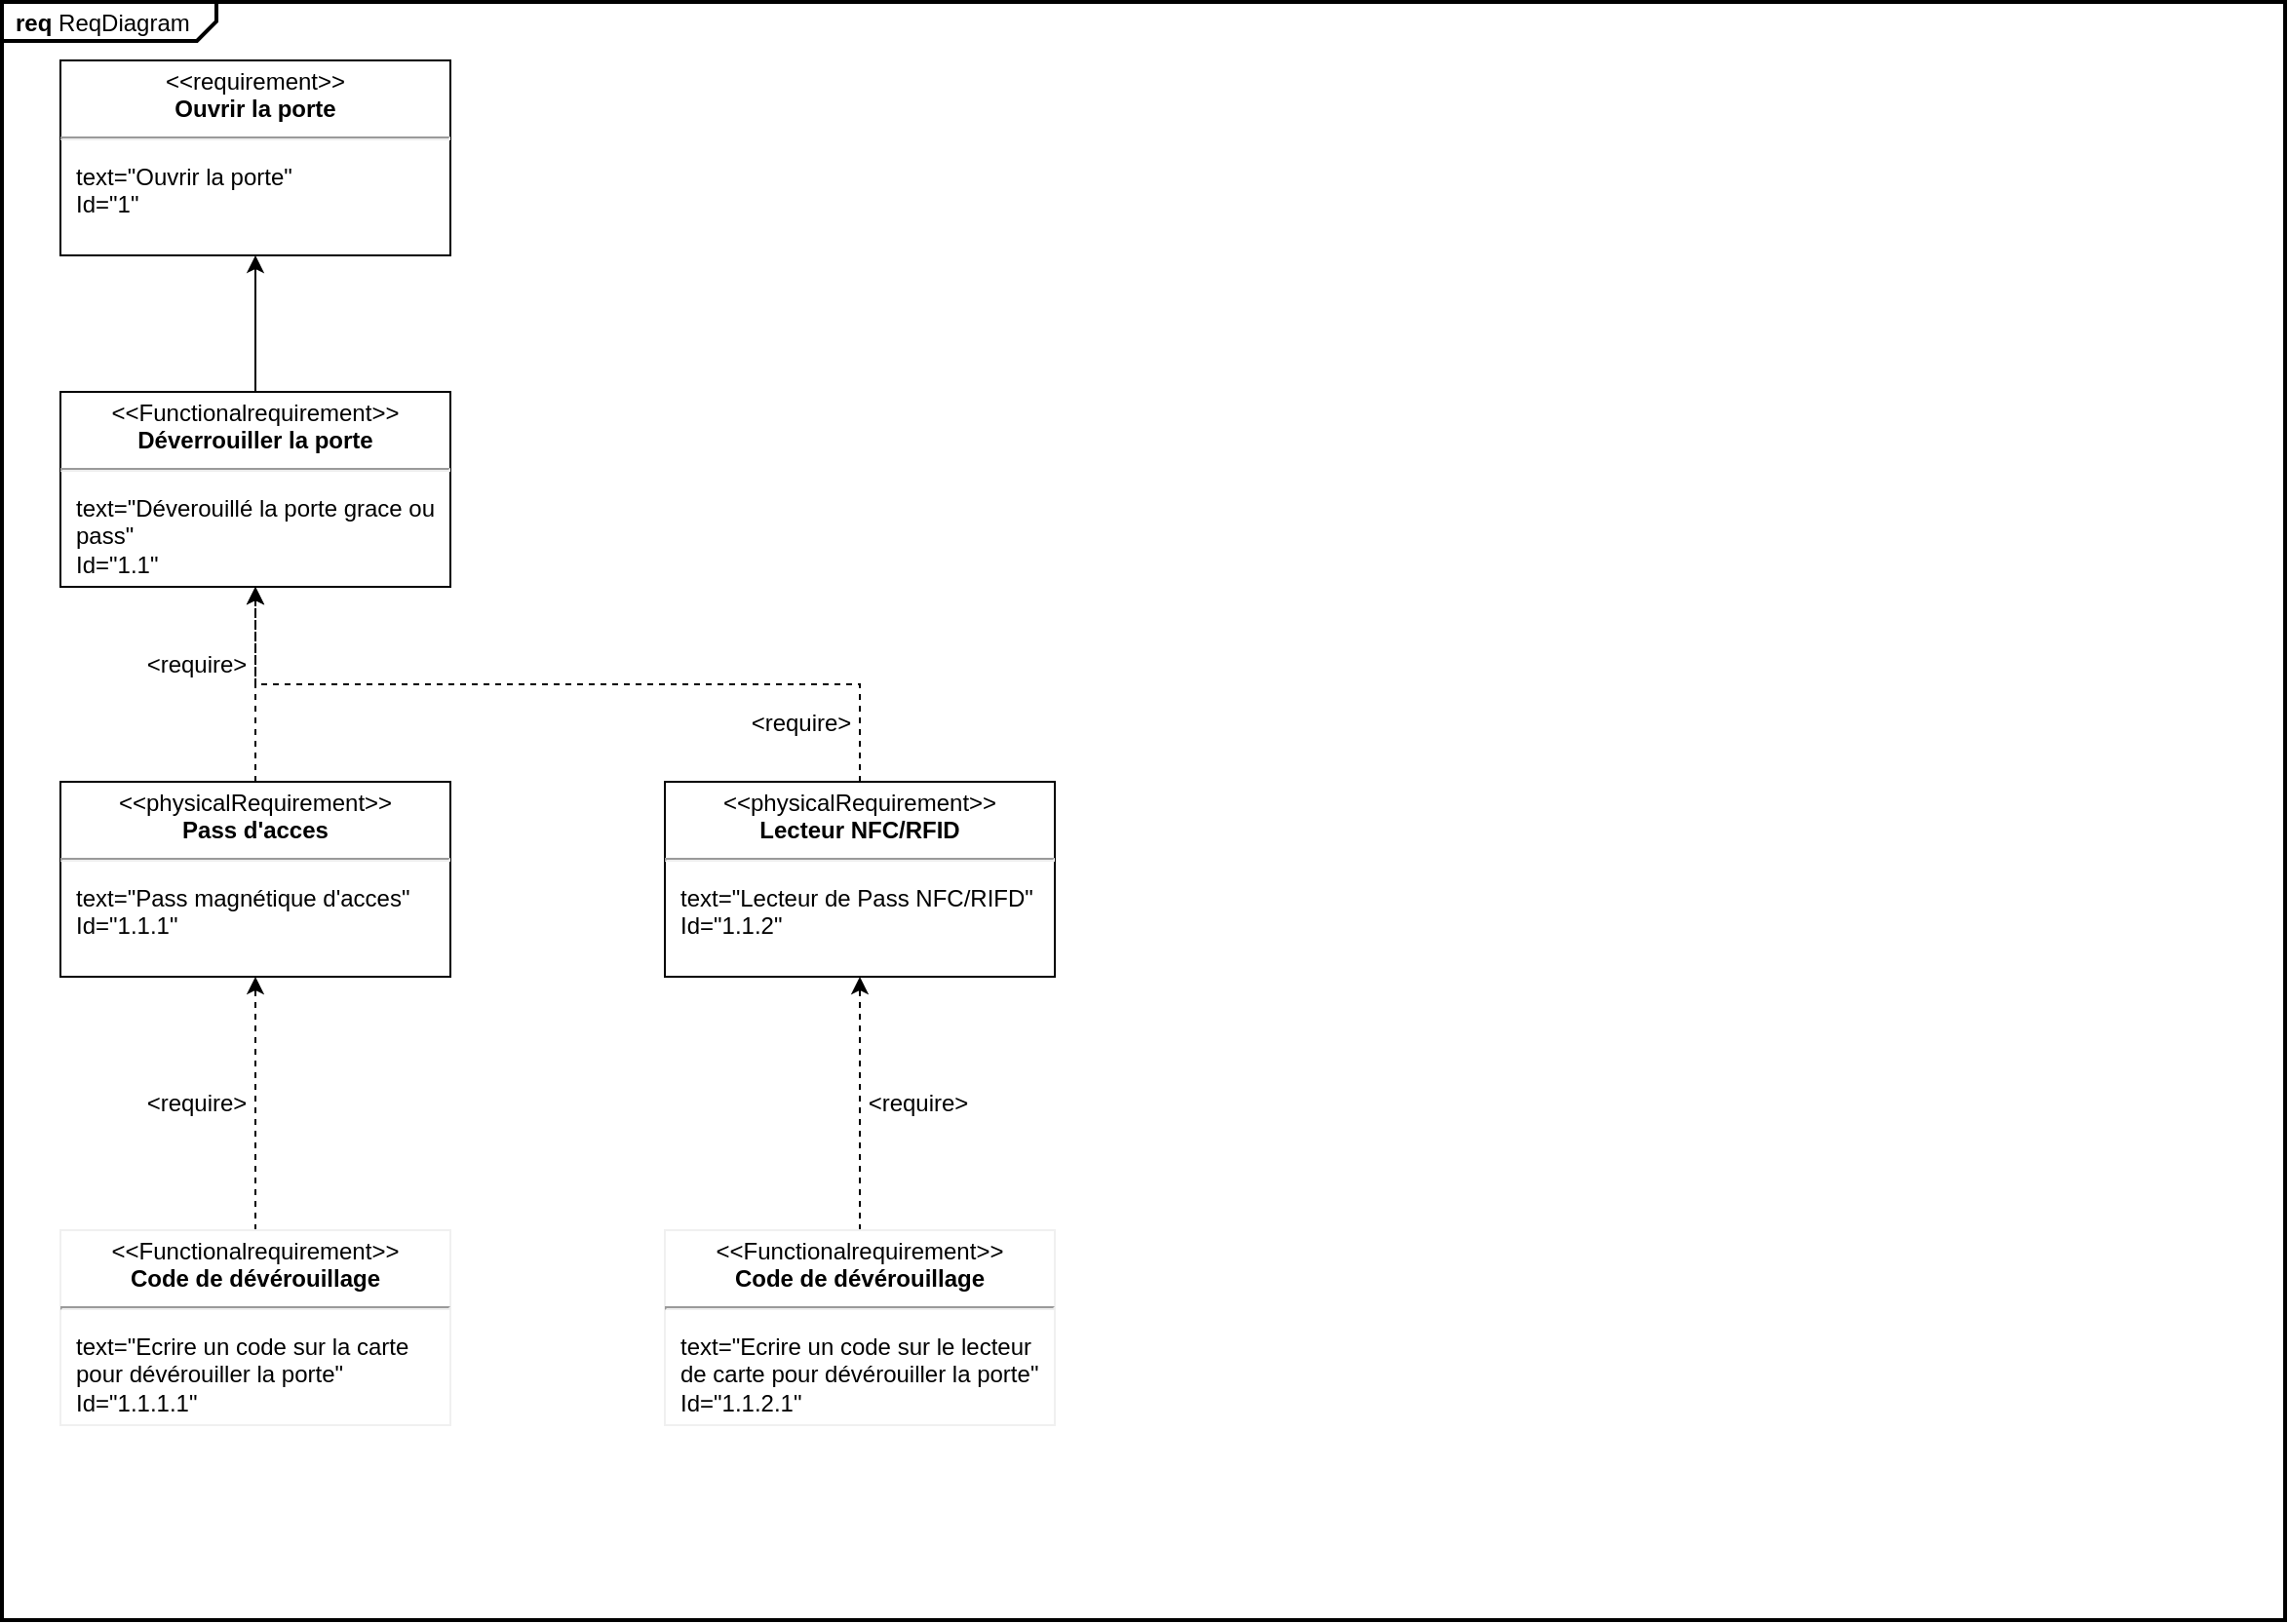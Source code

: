 <mxfile version="14.5.1" type="device"><diagram id="LOTThDYvyhtUU28liVHL" name="Page-1"><mxGraphModel dx="2167" dy="832" grid="1" gridSize="10" guides="1" tooltips="1" connect="1" arrows="1" fold="1" page="1" pageScale="1" pageWidth="827" pageHeight="1169" math="0" shadow="0"><root><mxCell id="0"/><mxCell id="1" parent="0"/><object label="&lt;p style=&quot;margin:0px;margin-top:4px;margin-left:7px;text-align:left;&quot;&gt;&lt;b&gt;req&lt;/b&gt;  ReqDiagram&lt;/p&gt;" id="0NRjuYLoGXu7SXIzLlmj-1"><mxCell style="html=1;shape=mxgraph.sysml.package;overflow=fill;labelX=110;strokeWidth=2;align=center;" vertex="1" parent="1"><mxGeometry y="10" width="1171" height="830" as="geometry"/></mxCell></object><mxCell id="0NRjuYLoGXu7SXIzLlmj-8" value="&lt;p style=&quot;margin: 0px ; margin-top: 4px ; text-align: center&quot;&gt;&amp;lt;&amp;lt;requirement&amp;gt;&amp;gt;&lt;br&gt;&lt;b&gt;Ouvrir la porte&lt;/b&gt;&lt;/p&gt;&lt;hr&gt;&lt;p&gt;&lt;/p&gt;&lt;p style=&quot;margin: 0px ; margin-left: 8px ; text-align: left&quot;&gt;text=&quot;Ouvrir la porte&quot;&lt;br&gt;Id=&quot;1&quot;&lt;/p&gt;" style="shape=rect;overflow=fill;html=1;whiteSpace=wrap;align=center;" vertex="1" parent="1"><mxGeometry x="30" y="40" width="200" height="100" as="geometry"/></mxCell><mxCell id="0NRjuYLoGXu7SXIzLlmj-15" style="edgeStyle=orthogonalEdgeStyle;rounded=0;orthogonalLoop=1;jettySize=auto;html=1;exitX=0.75;exitY=1;exitDx=0;exitDy=0;entryX=0.5;entryY=0;entryDx=0;entryDy=0;strokeColor=none;dashed=1;" edge="1" parent="1" source="0NRjuYLoGXu7SXIzLlmj-9" target="0NRjuYLoGXu7SXIzLlmj-13"><mxGeometry relative="1" as="geometry"/></mxCell><mxCell id="0NRjuYLoGXu7SXIzLlmj-21" style="edgeStyle=orthogonalEdgeStyle;rounded=0;orthogonalLoop=1;jettySize=auto;html=1;exitX=0.5;exitY=0;exitDx=0;exitDy=0;entryX=0.5;entryY=1;entryDx=0;entryDy=0;" edge="1" parent="1" source="0NRjuYLoGXu7SXIzLlmj-9" target="0NRjuYLoGXu7SXIzLlmj-8"><mxGeometry relative="1" as="geometry"/></mxCell><mxCell id="0NRjuYLoGXu7SXIzLlmj-9" value="&lt;p style=&quot;margin: 0px ; margin-top: 4px ; text-align: center&quot;&gt;&amp;lt;&amp;lt;Functionalrequirement&amp;gt;&amp;gt;&lt;br&gt;&lt;b&gt;Déverrouiller la porte&lt;/b&gt;&lt;/p&gt;&lt;hr&gt;&lt;p&gt;&lt;/p&gt;&lt;p style=&quot;margin: 0px ; margin-left: 8px ; text-align: left&quot;&gt;text=&quot;Déverouillé la porte grace ou pass&quot;&lt;br&gt;Id=&quot;1.1&quot;&lt;/p&gt;" style="shape=rect;overflow=fill;html=1;whiteSpace=wrap;align=center;" vertex="1" parent="1"><mxGeometry x="30" y="210" width="200" height="100" as="geometry"/></mxCell><mxCell id="0NRjuYLoGXu7SXIzLlmj-26" style="edgeStyle=orthogonalEdgeStyle;rounded=0;orthogonalLoop=1;jettySize=auto;html=1;exitX=0.5;exitY=0;exitDx=0;exitDy=0;entryX=0.5;entryY=1;entryDx=0;entryDy=0;dashed=1;" edge="1" parent="1" source="0NRjuYLoGXu7SXIzLlmj-12" target="0NRjuYLoGXu7SXIzLlmj-9"><mxGeometry relative="1" as="geometry"/></mxCell><mxCell id="0NRjuYLoGXu7SXIzLlmj-12" value="&lt;p style=&quot;margin: 0px ; margin-top: 4px ; text-align: center&quot;&gt;&amp;lt;&amp;lt;physicalRequirement&amp;gt;&amp;gt;&lt;br&gt;&lt;b&gt;Pass d'acces&lt;/b&gt;&lt;/p&gt;&lt;hr&gt;&lt;p&gt;&lt;/p&gt;&lt;p style=&quot;margin: 0px ; margin-left: 8px ; text-align: left&quot;&gt;text=&quot;Pass magnétique d'acces&quot;&lt;br&gt;Id=&quot;1.1.1&quot;&lt;/p&gt;" style="shape=rect;overflow=fill;html=1;whiteSpace=wrap;align=center;" vertex="1" parent="1"><mxGeometry x="30" y="410" width="200" height="100" as="geometry"/></mxCell><mxCell id="0NRjuYLoGXu7SXIzLlmj-31" style="edgeStyle=orthogonalEdgeStyle;rounded=0;orthogonalLoop=1;jettySize=auto;html=1;exitX=0.5;exitY=0;exitDx=0;exitDy=0;entryX=0.5;entryY=1;entryDx=0;entryDy=0;dashed=1;" edge="1" parent="1" source="0NRjuYLoGXu7SXIzLlmj-13" target="0NRjuYLoGXu7SXIzLlmj-9"><mxGeometry relative="1" as="geometry"/></mxCell><mxCell id="0NRjuYLoGXu7SXIzLlmj-13" value="&lt;p style=&quot;margin: 0px ; margin-top: 4px ; text-align: center&quot;&gt;&amp;lt;&amp;lt;physicalRequirement&amp;gt;&amp;gt;&lt;br&gt;&lt;b&gt;Lecteur NFC/RFID&lt;/b&gt;&lt;/p&gt;&lt;hr&gt;&lt;p&gt;&lt;/p&gt;&lt;p style=&quot;margin: 0px ; margin-left: 8px ; text-align: left&quot;&gt;text=&quot;Lecteur de Pass NFC/RIFD&quot;&lt;br&gt;Id=&quot;1.1.2&quot;&lt;/p&gt;" style="shape=rect;overflow=fill;html=1;whiteSpace=wrap;align=center;" vertex="1" parent="1"><mxGeometry x="340" y="410" width="200" height="100" as="geometry"/></mxCell><mxCell id="0NRjuYLoGXu7SXIzLlmj-17" value="&amp;lt;require&amp;gt;" style="text;html=1;strokeColor=none;fillColor=none;align=center;verticalAlign=middle;whiteSpace=wrap;rounded=0;" vertex="1" parent="1"><mxGeometry x="390" y="370" width="40" height="20" as="geometry"/></mxCell><mxCell id="0NRjuYLoGXu7SXIzLlmj-18" value="&amp;lt;require&amp;gt;" style="text;html=1;strokeColor=none;fillColor=none;align=center;verticalAlign=middle;whiteSpace=wrap;rounded=0;" vertex="1" parent="1"><mxGeometry x="80" y="340" width="40" height="20" as="geometry"/></mxCell><mxCell id="0NRjuYLoGXu7SXIzLlmj-22" style="edgeStyle=orthogonalEdgeStyle;rounded=0;orthogonalLoop=1;jettySize=auto;html=1;exitX=0.5;exitY=0;exitDx=0;exitDy=0;dashed=1;" edge="1" parent="1" source="0NRjuYLoGXu7SXIzLlmj-19" target="0NRjuYLoGXu7SXIzLlmj-12"><mxGeometry relative="1" as="geometry"/></mxCell><mxCell id="0NRjuYLoGXu7SXIzLlmj-19" value="&lt;p style=&quot;margin: 0px ; margin-top: 4px ; text-align: center&quot;&gt;&amp;lt;&amp;lt;Functionalrequirement&amp;gt;&amp;gt;&lt;br&gt;&lt;b&gt;Code de dévérouillage&lt;/b&gt;&lt;/p&gt;&lt;hr&gt;&lt;p&gt;&lt;/p&gt;&lt;p style=&quot;margin: 0px ; margin-left: 8px ; text-align: left&quot;&gt;text=&quot;Ecrire un code sur la carte pour dévérouiller la porte&quot;&lt;br&gt;Id=&quot;1.1.1.1&quot;&lt;/p&gt;" style="shape=rect;overflow=fill;html=1;whiteSpace=wrap;align=center;strokeColor=#f0f0f0;" vertex="1" parent="1"><mxGeometry x="30" y="640" width="200" height="100" as="geometry"/></mxCell><mxCell id="0NRjuYLoGXu7SXIzLlmj-25" style="edgeStyle=orthogonalEdgeStyle;rounded=0;orthogonalLoop=1;jettySize=auto;html=1;exitX=0.5;exitY=0;exitDx=0;exitDy=0;dashed=1;" edge="1" parent="1" source="0NRjuYLoGXu7SXIzLlmj-20" target="0NRjuYLoGXu7SXIzLlmj-13"><mxGeometry relative="1" as="geometry"/></mxCell><mxCell id="0NRjuYLoGXu7SXIzLlmj-20" value="&lt;p style=&quot;margin: 0px ; margin-top: 4px ; text-align: center&quot;&gt;&amp;lt;&amp;lt;Functionalrequirement&amp;gt;&amp;gt;&lt;br&gt;&lt;b&gt;Code de dévérouillage&lt;/b&gt;&lt;/p&gt;&lt;hr&gt;&lt;p&gt;&lt;/p&gt;&lt;p style=&quot;margin: 0px ; margin-left: 8px ; text-align: left&quot;&gt;text=&quot;Ecrire un code sur le lecteur de carte pour dévérouiller la porte&quot;&lt;br&gt;Id=&quot;1.1.2.1&quot;&lt;/p&gt;" style="shape=rect;overflow=fill;html=1;whiteSpace=wrap;align=center;strokeColor=#f0f0f0;" vertex="1" parent="1"><mxGeometry x="340" y="640" width="200" height="100" as="geometry"/></mxCell><mxCell id="0NRjuYLoGXu7SXIzLlmj-23" value="&amp;lt;require&amp;gt;" style="text;html=1;strokeColor=none;fillColor=none;align=center;verticalAlign=middle;whiteSpace=wrap;rounded=0;" vertex="1" parent="1"><mxGeometry x="80" y="565" width="40" height="20" as="geometry"/></mxCell><mxCell id="0NRjuYLoGXu7SXIzLlmj-24" value="&amp;lt;require&amp;gt;" style="text;html=1;strokeColor=none;fillColor=none;align=center;verticalAlign=middle;whiteSpace=wrap;rounded=0;" vertex="1" parent="1"><mxGeometry x="450" y="565" width="40" height="20" as="geometry"/></mxCell></root></mxGraphModel></diagram></mxfile>